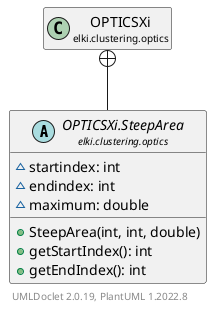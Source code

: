 @startuml
    remove .*\.(Instance|Par|Parameterizer|Factory)$
    set namespaceSeparator none
    hide empty fields
    hide empty methods

    abstract class "<size:14>OPTICSXi.SteepArea\n<size:10>elki.clustering.optics" as elki.clustering.optics.OPTICSXi.SteepArea [[OPTICSXi.SteepArea.html]] {
        ~startindex: int
        ~endindex: int
        ~maximum: double
        +SteepArea(int, int, double)
        +getStartIndex(): int
        +getEndIndex(): int
    }

    class "<size:14>OPTICSXi\n<size:10>elki.clustering.optics" as elki.clustering.optics.OPTICSXi [[OPTICSXi.html]]

    elki.clustering.optics.OPTICSXi +-- elki.clustering.optics.OPTICSXi.SteepArea

    center footer UMLDoclet 2.0.19, PlantUML 1.2022.8
@enduml
